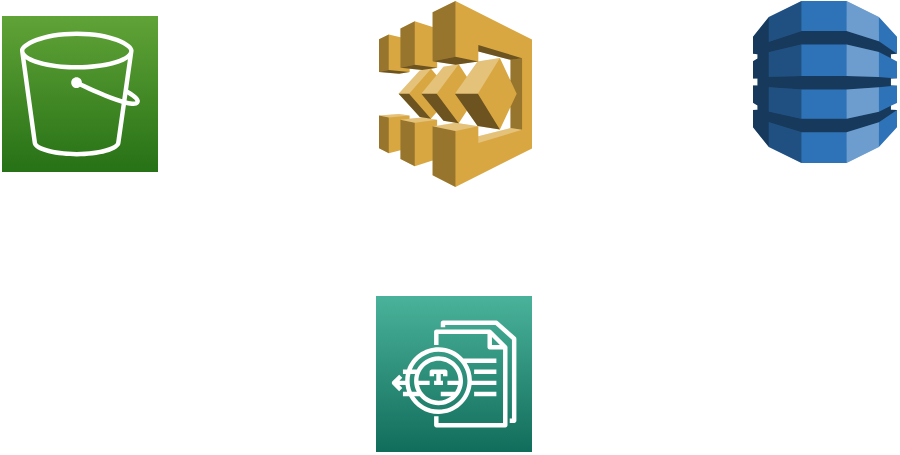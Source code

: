 <mxfile version="10.7.9" type="github"><diagram id="_9xGrbSbvRS7VDUAFWtT" name="Page-1"><mxGraphModel dx="733" dy="749" grid="1" gridSize="10" guides="1" tooltips="1" connect="1" arrows="1" fold="1" page="1" pageScale="1" pageWidth="850" pageHeight="1100" math="0" shadow="0"><root><mxCell id="0"/><mxCell id="1" parent="0"/><mxCell id="ZnEtBx2oD8rx8JuQA-qM-1" value="" style="outlineConnect=0;fontColor=#232F3E;gradientColor=#4AB29A;gradientDirection=north;fillColor=#116D5B;strokeColor=#ffffff;dashed=0;verticalLabelPosition=bottom;verticalAlign=top;align=center;html=1;fontSize=12;fontStyle=0;aspect=fixed;shape=mxgraph.aws4.resourceIcon;resIcon=mxgraph.aws4.textract;" vertex="1" parent="1"><mxGeometry x="307" y="260" width="78" height="78" as="geometry"/></mxCell><mxCell id="ZnEtBx2oD8rx8JuQA-qM-2" value="" style="outlineConnect=0;fontColor=#232F3E;gradientColor=#60A337;gradientDirection=north;fillColor=#277116;strokeColor=#ffffff;dashed=0;verticalLabelPosition=bottom;verticalAlign=top;align=center;html=1;fontSize=12;fontStyle=0;aspect=fixed;shape=mxgraph.aws4.resourceIcon;resIcon=mxgraph.aws4.s3;" vertex="1" parent="1"><mxGeometry x="120" y="120" width="78" height="78" as="geometry"/></mxCell><mxCell id="ZnEtBx2oD8rx8JuQA-qM-3" value="" style="outlineConnect=0;dashed=0;verticalLabelPosition=bottom;verticalAlign=top;align=center;html=1;shape=mxgraph.aws3.step_functions;fillColor=#D9A741;gradientColor=none;" vertex="1" parent="1"><mxGeometry x="308.5" y="112.5" width="76.5" height="93" as="geometry"/></mxCell><mxCell id="ZnEtBx2oD8rx8JuQA-qM-4" value="" style="outlineConnect=0;dashed=0;verticalLabelPosition=bottom;verticalAlign=top;align=center;html=1;shape=mxgraph.aws3.dynamo_db;fillColor=#2E73B8;gradientColor=none;" vertex="1" parent="1"><mxGeometry x="495.5" y="112.5" width="72" height="81" as="geometry"/></mxCell></root></mxGraphModel></diagram></mxfile>